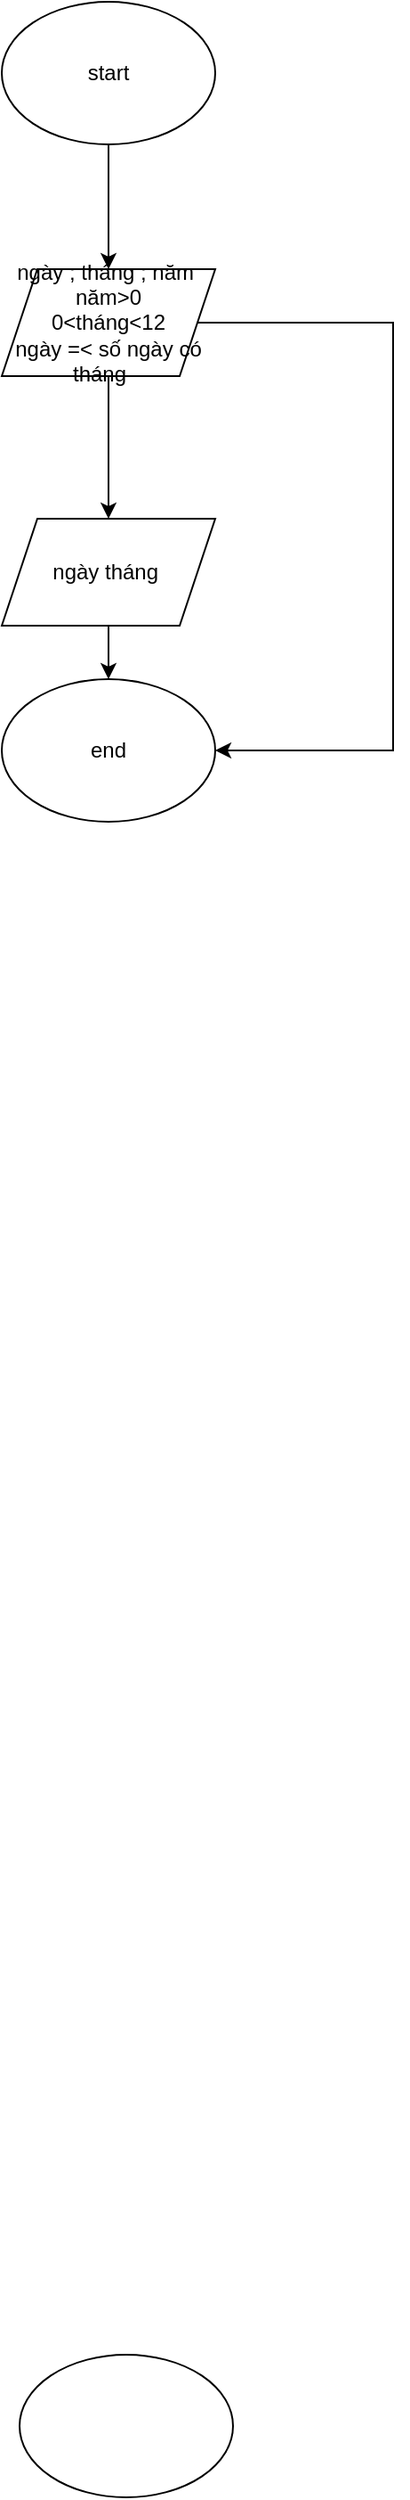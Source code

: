 <mxfile version="22.0.3" type="device">
  <diagram name="Trang-1" id="6GA-0uP7hUUSEchrSSzc">
    <mxGraphModel dx="898" dy="547" grid="1" gridSize="10" guides="1" tooltips="1" connect="1" arrows="1" fold="1" page="1" pageScale="1" pageWidth="1169" pageHeight="1654" math="0" shadow="0">
      <root>
        <mxCell id="0" />
        <mxCell id="1" parent="0" />
        <mxCell id="P3JV496vFg3L4RixxD6E-4" value="" style="edgeStyle=orthogonalEdgeStyle;rounded=0;orthogonalLoop=1;jettySize=auto;html=1;" edge="1" parent="1" source="P3JV496vFg3L4RixxD6E-1" target="P3JV496vFg3L4RixxD6E-3">
          <mxGeometry relative="1" as="geometry" />
        </mxCell>
        <mxCell id="P3JV496vFg3L4RixxD6E-1" value="start" style="ellipse;whiteSpace=wrap;html=1;" vertex="1" parent="1">
          <mxGeometry x="330" y="190" width="120" height="80" as="geometry" />
        </mxCell>
        <mxCell id="P3JV496vFg3L4RixxD6E-2" value="" style="ellipse;whiteSpace=wrap;html=1;" vertex="1" parent="1">
          <mxGeometry x="340" y="1510" width="120" height="80" as="geometry" />
        </mxCell>
        <mxCell id="P3JV496vFg3L4RixxD6E-8" value="" style="edgeStyle=orthogonalEdgeStyle;rounded=0;orthogonalLoop=1;jettySize=auto;html=1;" edge="1" parent="1" source="P3JV496vFg3L4RixxD6E-3" target="P3JV496vFg3L4RixxD6E-5">
          <mxGeometry relative="1" as="geometry" />
        </mxCell>
        <mxCell id="P3JV496vFg3L4RixxD6E-11" style="edgeStyle=orthogonalEdgeStyle;rounded=0;orthogonalLoop=1;jettySize=auto;html=1;entryX=1;entryY=0.5;entryDx=0;entryDy=0;" edge="1" parent="1" source="P3JV496vFg3L4RixxD6E-3" target="P3JV496vFg3L4RixxD6E-9">
          <mxGeometry relative="1" as="geometry">
            <Array as="points">
              <mxPoint x="550" y="370" />
              <mxPoint x="550" y="610" />
            </Array>
          </mxGeometry>
        </mxCell>
        <mxCell id="P3JV496vFg3L4RixxD6E-3" value="ngày ; tháng ; năm&amp;nbsp;&lt;br&gt;năm&amp;gt;0&lt;br&gt;0&amp;lt;tháng&amp;lt;12&lt;br&gt;ngày =&amp;lt; số ngày có tháng&amp;nbsp; &amp;nbsp;" style="shape=parallelogram;perimeter=parallelogramPerimeter;whiteSpace=wrap;html=1;fixedSize=1;" vertex="1" parent="1">
          <mxGeometry x="330" y="340" width="120" height="60" as="geometry" />
        </mxCell>
        <mxCell id="P3JV496vFg3L4RixxD6E-10" value="" style="edgeStyle=orthogonalEdgeStyle;rounded=0;orthogonalLoop=1;jettySize=auto;html=1;" edge="1" parent="1" source="P3JV496vFg3L4RixxD6E-5" target="P3JV496vFg3L4RixxD6E-9">
          <mxGeometry relative="1" as="geometry" />
        </mxCell>
        <mxCell id="P3JV496vFg3L4RixxD6E-5" value="ngày tháng&amp;nbsp;" style="shape=parallelogram;perimeter=parallelogramPerimeter;whiteSpace=wrap;html=1;fixedSize=1;" vertex="1" parent="1">
          <mxGeometry x="330" y="480" width="120" height="60" as="geometry" />
        </mxCell>
        <mxCell id="P3JV496vFg3L4RixxD6E-9" value="end" style="ellipse;whiteSpace=wrap;html=1;" vertex="1" parent="1">
          <mxGeometry x="330" y="570" width="120" height="80" as="geometry" />
        </mxCell>
      </root>
    </mxGraphModel>
  </diagram>
</mxfile>
